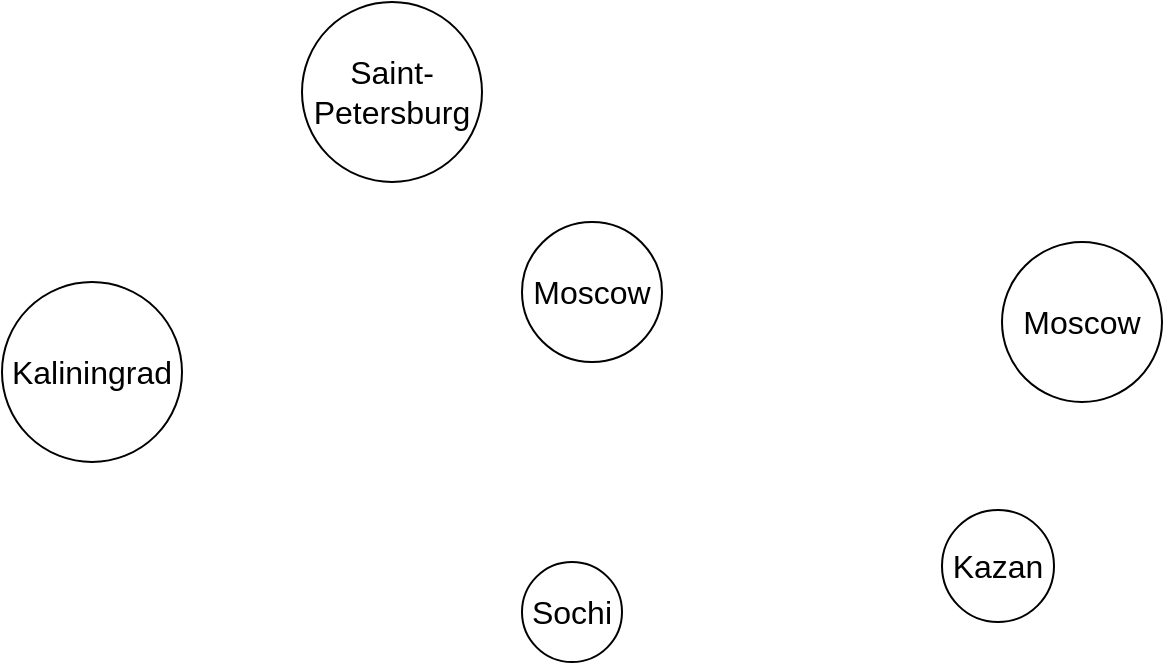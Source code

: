 <mxfile version="13.0.0" type="github">
  <diagram id="C8R9k2zOfA8WFcOZhvsS" name="Page-1">
    <mxGraphModel dx="782" dy="437" grid="1" gridSize="10" guides="1" tooltips="1" connect="1" arrows="1" fold="1" page="1" pageScale="1" pageWidth="1169" pageHeight="827" math="0" shadow="0">
      <root>
        <mxCell id="0" />
        <mxCell id="1" parent="0" />
        <mxCell id="ZaFLw7-rgEEwj0TYIEeE-1" value="&lt;font style=&quot;font-size: 16px&quot;&gt;Moscow&lt;/font&gt;" style="ellipse;whiteSpace=wrap;html=1;aspect=fixed;" vertex="1" parent="1">
          <mxGeometry x="360" y="190" width="70" height="70" as="geometry" />
        </mxCell>
        <mxCell id="ZaFLw7-rgEEwj0TYIEeE-2" value="&lt;font style=&quot;font-size: 16px&quot;&gt;Saint-Petersburg&lt;/font&gt;" style="ellipse;whiteSpace=wrap;html=1;aspect=fixed;" vertex="1" parent="1">
          <mxGeometry x="250" y="80" width="90" height="90" as="geometry" />
        </mxCell>
        <mxCell id="ZaFLw7-rgEEwj0TYIEeE-4" value="&lt;span style=&quot;font-size: 16px&quot;&gt;Sochi&lt;/span&gt;" style="ellipse;whiteSpace=wrap;html=1;aspect=fixed;" vertex="1" parent="1">
          <mxGeometry x="360" y="360" width="50" height="50" as="geometry" />
        </mxCell>
        <mxCell id="ZaFLw7-rgEEwj0TYIEeE-5" value="&lt;font style=&quot;font-size: 16px&quot;&gt;Moscow&lt;/font&gt;" style="ellipse;whiteSpace=wrap;html=1;aspect=fixed;" vertex="1" parent="1">
          <mxGeometry x="600" y="200" width="80" height="80" as="geometry" />
        </mxCell>
        <mxCell id="ZaFLw7-rgEEwj0TYIEeE-6" value="&lt;font style=&quot;font-size: 16px&quot;&gt;Kaliningrad&lt;/font&gt;" style="ellipse;whiteSpace=wrap;html=1;aspect=fixed;" vertex="1" parent="1">
          <mxGeometry x="100" y="220" width="90" height="90" as="geometry" />
        </mxCell>
        <mxCell id="ZaFLw7-rgEEwj0TYIEeE-7" value="&lt;font style=&quot;font-size: 16px&quot;&gt;Kazan&lt;/font&gt;" style="ellipse;whiteSpace=wrap;html=1;aspect=fixed;" vertex="1" parent="1">
          <mxGeometry x="570" y="334" width="56" height="56" as="geometry" />
        </mxCell>
      </root>
    </mxGraphModel>
  </diagram>
</mxfile>
